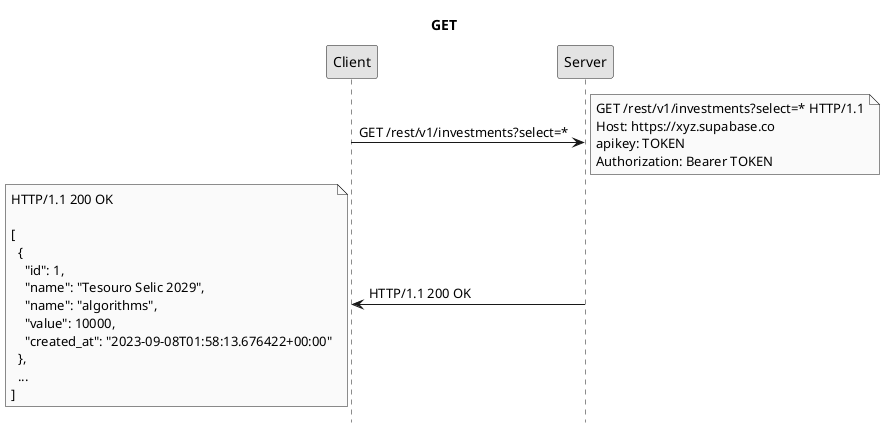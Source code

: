@startuml
title GET
hide footbox
skinparam monochrome true

Client -> Server: GET /rest/v1/investments?select=*
note right: GET /rest/v1/investments?select=* HTTP/1.1\nHost: https://xyz.supabase.co\napikey: TOKEN\nAuthorization: Bearer TOKEN
Server -> Client: HTTP/1.1 200 OK
note left: HTTP/1.1 200 OK\n\n[\n  {\n    "id": 1,\n    "name": "Tesouro Selic 2029",\n    "name": "algorithms",\n    "value": 10000,\n    "created_at": "2023-09-08T01:58:13.676422+00:00"\n  },\n  ...\n]
@enduml
